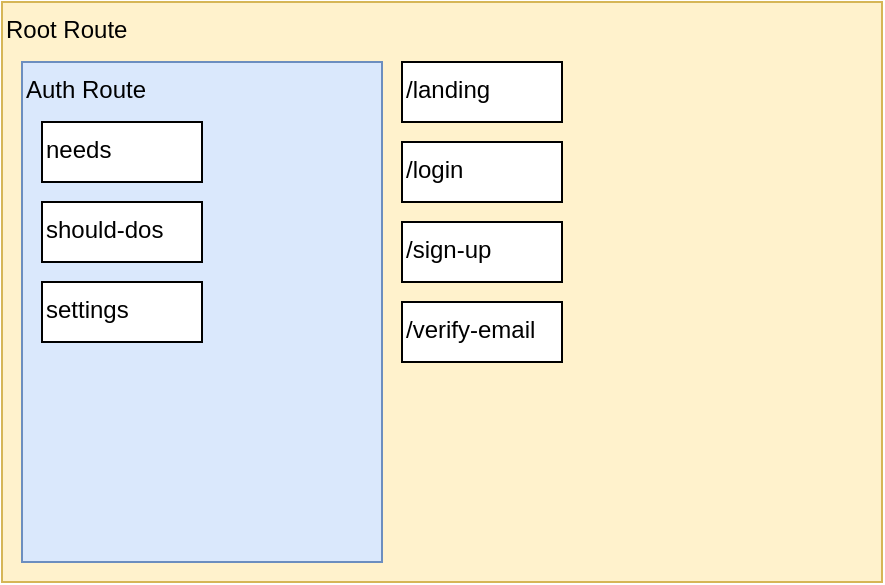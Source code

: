<mxfile version="22.1.4" type="github">
  <diagram name="Page-1" id="e1RGGrZxxhzuxi-Nd0hM">
    <mxGraphModel dx="954" dy="532" grid="1" gridSize="10" guides="1" tooltips="1" connect="1" arrows="1" fold="1" page="1" pageScale="1" pageWidth="850" pageHeight="1100" math="0" shadow="0">
      <root>
        <mxCell id="0" />
        <mxCell id="1" parent="0" />
        <mxCell id="XZPgrRN6qtijMVRaPW6N-1" value="Root Route" style="rounded=0;whiteSpace=wrap;html=1;verticalAlign=top;align=left;fillColor=#fff2cc;strokeColor=#d6b656;" parent="1" vertex="1">
          <mxGeometry x="210" y="100" width="440" height="290" as="geometry" />
        </mxCell>
        <mxCell id="ZYC0NnvtjXSlAY5eB8kO-1" value="Auth Route" style="rounded=0;whiteSpace=wrap;html=1;verticalAlign=top;align=left;fillColor=#dae8fc;strokeColor=#6c8ebf;" vertex="1" parent="1">
          <mxGeometry x="220" y="130" width="180" height="250" as="geometry" />
        </mxCell>
        <mxCell id="ZYC0NnvtjXSlAY5eB8kO-2" value="needs" style="rounded=0;whiteSpace=wrap;html=1;verticalAlign=top;align=left;" vertex="1" parent="1">
          <mxGeometry x="230" y="160" width="80" height="30" as="geometry" />
        </mxCell>
        <mxCell id="ZYC0NnvtjXSlAY5eB8kO-3" value="should-dos" style="rounded=0;whiteSpace=wrap;html=1;verticalAlign=top;align=left;" vertex="1" parent="1">
          <mxGeometry x="230" y="200" width="80" height="30" as="geometry" />
        </mxCell>
        <mxCell id="ZYC0NnvtjXSlAY5eB8kO-4" value="settings" style="rounded=0;whiteSpace=wrap;html=1;verticalAlign=top;align=left;" vertex="1" parent="1">
          <mxGeometry x="230" y="240" width="80" height="30" as="geometry" />
        </mxCell>
        <mxCell id="ZYC0NnvtjXSlAY5eB8kO-5" value="/login" style="rounded=0;whiteSpace=wrap;html=1;verticalAlign=top;align=left;" vertex="1" parent="1">
          <mxGeometry x="410" y="170" width="80" height="30" as="geometry" />
        </mxCell>
        <mxCell id="ZYC0NnvtjXSlAY5eB8kO-6" value="/sign-up" style="rounded=0;whiteSpace=wrap;html=1;verticalAlign=top;align=left;" vertex="1" parent="1">
          <mxGeometry x="410" y="210" width="80" height="30" as="geometry" />
        </mxCell>
        <mxCell id="ZYC0NnvtjXSlAY5eB8kO-7" value="&lt;div&gt;/verify-email&lt;/div&gt;" style="rounded=0;whiteSpace=wrap;html=1;verticalAlign=top;align=left;" vertex="1" parent="1">
          <mxGeometry x="410" y="250" width="80" height="30" as="geometry" />
        </mxCell>
        <mxCell id="ZYC0NnvtjXSlAY5eB8kO-8" value="/landing" style="rounded=0;whiteSpace=wrap;html=1;verticalAlign=top;align=left;" vertex="1" parent="1">
          <mxGeometry x="410" y="130" width="80" height="30" as="geometry" />
        </mxCell>
      </root>
    </mxGraphModel>
  </diagram>
</mxfile>
